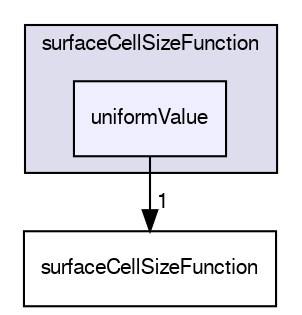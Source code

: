 digraph "applications/utilities/mesh/generation/foamyHexMesh/conformalVoronoiMesh/cellSizeControlSurfaces/surfaceCellSizeFunction/uniformValue" {
  bgcolor=transparent;
  compound=true
  node [ fontsize="10", fontname="FreeSans"];
  edge [ labelfontsize="10", labelfontname="FreeSans"];
  subgraph clusterdir_fc62bd3073cdfde4a017d0480d72ac48 {
    graph [ bgcolor="#ddddee", pencolor="black", label="surfaceCellSizeFunction" fontname="FreeSans", fontsize="10", URL="dir_fc62bd3073cdfde4a017d0480d72ac48.html"]
  dir_342220c4130fdafbc26b484d49c877d1 [shape=box, label="uniformValue", style="filled", fillcolor="#eeeeff", pencolor="black", URL="dir_342220c4130fdafbc26b484d49c877d1.html"];
  }
  dir_2a30fdf78c3e59eb3985e07526b5f2b0 [shape=box label="surfaceCellSizeFunction" URL="dir_2a30fdf78c3e59eb3985e07526b5f2b0.html"];
  dir_342220c4130fdafbc26b484d49c877d1->dir_2a30fdf78c3e59eb3985e07526b5f2b0 [headlabel="1", labeldistance=1.5 headhref="dir_000375_000374.html"];
}
